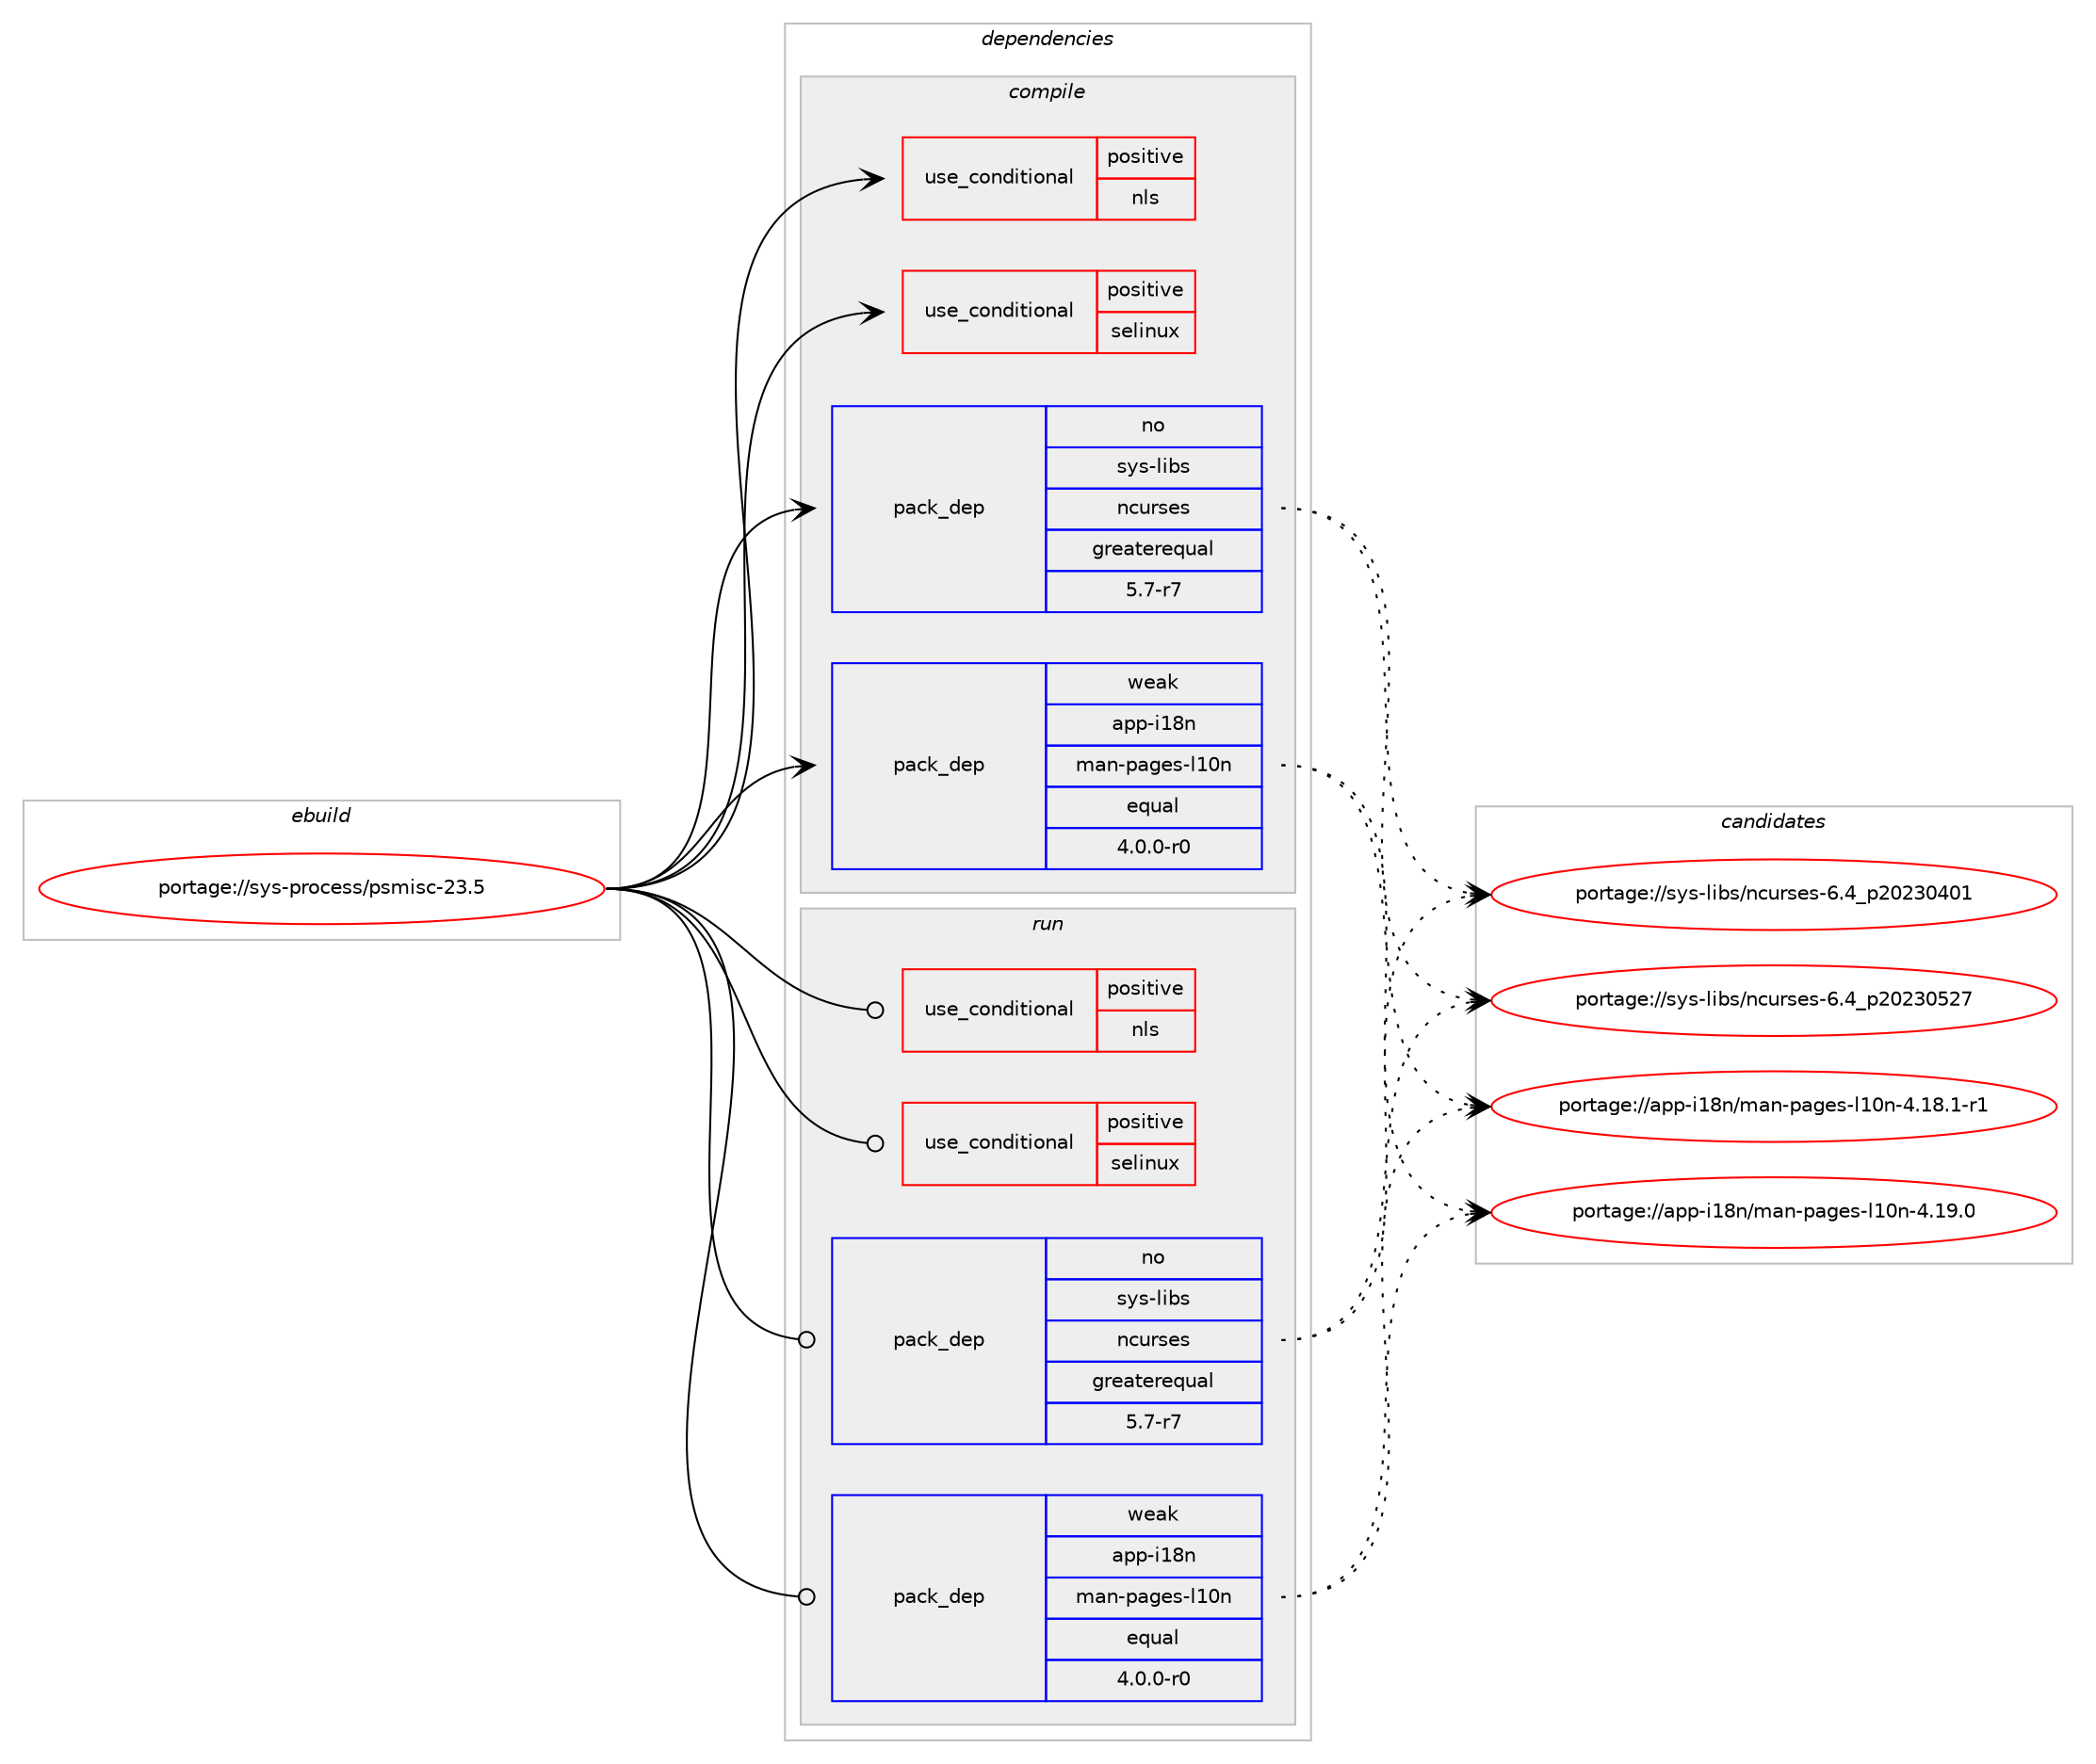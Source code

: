 digraph prolog {

# *************
# Graph options
# *************

newrank=true;
concentrate=true;
compound=true;
graph [rankdir=LR,fontname=Helvetica,fontsize=10,ranksep=1.5];#, ranksep=2.5, nodesep=0.2];
edge  [arrowhead=vee];
node  [fontname=Helvetica,fontsize=10];

# **********
# The ebuild
# **********

subgraph cluster_leftcol {
color=gray;
rank=same;
label=<<i>ebuild</i>>;
id [label="portage://sys-process/psmisc-23.5", color=red, width=4, href="../sys-process/psmisc-23.5.svg"];
}

# ****************
# The dependencies
# ****************

subgraph cluster_midcol {
color=gray;
label=<<i>dependencies</i>>;
subgraph cluster_compile {
fillcolor="#eeeeee";
style=filled;
label=<<i>compile</i>>;
subgraph cond12048 {
dependency17011 [label=<<TABLE BORDER="0" CELLBORDER="1" CELLSPACING="0" CELLPADDING="4"><TR><TD ROWSPAN="3" CELLPADDING="10">use_conditional</TD></TR><TR><TD>positive</TD></TR><TR><TD>nls</TD></TR></TABLE>>, shape=none, color=red];
# *** BEGIN UNKNOWN DEPENDENCY TYPE (TODO) ***
# dependency17011 -> package_dependency(portage://sys-process/psmisc-23.5,install,no,virtual,libintl,none,[,,],[],[])
# *** END UNKNOWN DEPENDENCY TYPE (TODO) ***

}
id:e -> dependency17011:w [weight=20,style="solid",arrowhead="vee"];
subgraph cond12049 {
dependency17012 [label=<<TABLE BORDER="0" CELLBORDER="1" CELLSPACING="0" CELLPADDING="4"><TR><TD ROWSPAN="3" CELLPADDING="10">use_conditional</TD></TR><TR><TD>positive</TD></TR><TR><TD>selinux</TD></TR></TABLE>>, shape=none, color=red];
# *** BEGIN UNKNOWN DEPENDENCY TYPE (TODO) ***
# dependency17012 -> package_dependency(portage://sys-process/psmisc-23.5,install,no,sys-libs,libselinux,none,[,,],[],[])
# *** END UNKNOWN DEPENDENCY TYPE (TODO) ***

}
id:e -> dependency17012:w [weight=20,style="solid",arrowhead="vee"];
subgraph pack4802 {
dependency17013 [label=<<TABLE BORDER="0" CELLBORDER="1" CELLSPACING="0" CELLPADDING="4" WIDTH="220"><TR><TD ROWSPAN="6" CELLPADDING="30">pack_dep</TD></TR><TR><TD WIDTH="110">no</TD></TR><TR><TD>sys-libs</TD></TR><TR><TD>ncurses</TD></TR><TR><TD>greaterequal</TD></TR><TR><TD>5.7-r7</TD></TR></TABLE>>, shape=none, color=blue];
}
id:e -> dependency17013:w [weight=20,style="solid",arrowhead="vee"];
subgraph pack4803 {
dependency17014 [label=<<TABLE BORDER="0" CELLBORDER="1" CELLSPACING="0" CELLPADDING="4" WIDTH="220"><TR><TD ROWSPAN="6" CELLPADDING="30">pack_dep</TD></TR><TR><TD WIDTH="110">weak</TD></TR><TR><TD>app-i18n</TD></TR><TR><TD>man-pages-l10n</TD></TR><TR><TD>equal</TD></TR><TR><TD>4.0.0-r0</TD></TR></TABLE>>, shape=none, color=blue];
}
id:e -> dependency17014:w [weight=20,style="solid",arrowhead="vee"];
}
subgraph cluster_compileandrun {
fillcolor="#eeeeee";
style=filled;
label=<<i>compile and run</i>>;
}
subgraph cluster_run {
fillcolor="#eeeeee";
style=filled;
label=<<i>run</i>>;
subgraph cond12050 {
dependency17015 [label=<<TABLE BORDER="0" CELLBORDER="1" CELLSPACING="0" CELLPADDING="4"><TR><TD ROWSPAN="3" CELLPADDING="10">use_conditional</TD></TR><TR><TD>positive</TD></TR><TR><TD>nls</TD></TR></TABLE>>, shape=none, color=red];
# *** BEGIN UNKNOWN DEPENDENCY TYPE (TODO) ***
# dependency17015 -> package_dependency(portage://sys-process/psmisc-23.5,run,no,virtual,libintl,none,[,,],[],[])
# *** END UNKNOWN DEPENDENCY TYPE (TODO) ***

}
id:e -> dependency17015:w [weight=20,style="solid",arrowhead="odot"];
subgraph cond12051 {
dependency17016 [label=<<TABLE BORDER="0" CELLBORDER="1" CELLSPACING="0" CELLPADDING="4"><TR><TD ROWSPAN="3" CELLPADDING="10">use_conditional</TD></TR><TR><TD>positive</TD></TR><TR><TD>selinux</TD></TR></TABLE>>, shape=none, color=red];
# *** BEGIN UNKNOWN DEPENDENCY TYPE (TODO) ***
# dependency17016 -> package_dependency(portage://sys-process/psmisc-23.5,run,no,sys-libs,libselinux,none,[,,],[],[])
# *** END UNKNOWN DEPENDENCY TYPE (TODO) ***

}
id:e -> dependency17016:w [weight=20,style="solid",arrowhead="odot"];
subgraph pack4804 {
dependency17017 [label=<<TABLE BORDER="0" CELLBORDER="1" CELLSPACING="0" CELLPADDING="4" WIDTH="220"><TR><TD ROWSPAN="6" CELLPADDING="30">pack_dep</TD></TR><TR><TD WIDTH="110">no</TD></TR><TR><TD>sys-libs</TD></TR><TR><TD>ncurses</TD></TR><TR><TD>greaterequal</TD></TR><TR><TD>5.7-r7</TD></TR></TABLE>>, shape=none, color=blue];
}
id:e -> dependency17017:w [weight=20,style="solid",arrowhead="odot"];
subgraph pack4805 {
dependency17018 [label=<<TABLE BORDER="0" CELLBORDER="1" CELLSPACING="0" CELLPADDING="4" WIDTH="220"><TR><TD ROWSPAN="6" CELLPADDING="30">pack_dep</TD></TR><TR><TD WIDTH="110">weak</TD></TR><TR><TD>app-i18n</TD></TR><TR><TD>man-pages-l10n</TD></TR><TR><TD>equal</TD></TR><TR><TD>4.0.0-r0</TD></TR></TABLE>>, shape=none, color=blue];
}
id:e -> dependency17018:w [weight=20,style="solid",arrowhead="odot"];
}
}

# **************
# The candidates
# **************

subgraph cluster_choices {
rank=same;
color=gray;
label=<<i>candidates</i>>;

subgraph choice4802 {
color=black;
nodesep=1;
choice1151211154510810598115471109911711411510111545544652951125048505148524849 [label="portage://sys-libs/ncurses-6.4_p20230401", color=red, width=4,href="../sys-libs/ncurses-6.4_p20230401.svg"];
choice1151211154510810598115471109911711411510111545544652951125048505148535055 [label="portage://sys-libs/ncurses-6.4_p20230527", color=red, width=4,href="../sys-libs/ncurses-6.4_p20230527.svg"];
dependency17013:e -> choice1151211154510810598115471109911711411510111545544652951125048505148524849:w [style=dotted,weight="100"];
dependency17013:e -> choice1151211154510810598115471109911711411510111545544652951125048505148535055:w [style=dotted,weight="100"];
}
subgraph choice4803 {
color=black;
nodesep=1;
choice9711211245105495611047109971104511297103101115451084948110455246495646494511449 [label="portage://app-i18n/man-pages-l10n-4.18.1-r1", color=red, width=4,href="../app-i18n/man-pages-l10n-4.18.1-r1.svg"];
choice971121124510549561104710997110451129710310111545108494811045524649574648 [label="portage://app-i18n/man-pages-l10n-4.19.0", color=red, width=4,href="../app-i18n/man-pages-l10n-4.19.0.svg"];
dependency17014:e -> choice9711211245105495611047109971104511297103101115451084948110455246495646494511449:w [style=dotted,weight="100"];
dependency17014:e -> choice971121124510549561104710997110451129710310111545108494811045524649574648:w [style=dotted,weight="100"];
}
subgraph choice4804 {
color=black;
nodesep=1;
choice1151211154510810598115471109911711411510111545544652951125048505148524849 [label="portage://sys-libs/ncurses-6.4_p20230401", color=red, width=4,href="../sys-libs/ncurses-6.4_p20230401.svg"];
choice1151211154510810598115471109911711411510111545544652951125048505148535055 [label="portage://sys-libs/ncurses-6.4_p20230527", color=red, width=4,href="../sys-libs/ncurses-6.4_p20230527.svg"];
dependency17017:e -> choice1151211154510810598115471109911711411510111545544652951125048505148524849:w [style=dotted,weight="100"];
dependency17017:e -> choice1151211154510810598115471109911711411510111545544652951125048505148535055:w [style=dotted,weight="100"];
}
subgraph choice4805 {
color=black;
nodesep=1;
choice9711211245105495611047109971104511297103101115451084948110455246495646494511449 [label="portage://app-i18n/man-pages-l10n-4.18.1-r1", color=red, width=4,href="../app-i18n/man-pages-l10n-4.18.1-r1.svg"];
choice971121124510549561104710997110451129710310111545108494811045524649574648 [label="portage://app-i18n/man-pages-l10n-4.19.0", color=red, width=4,href="../app-i18n/man-pages-l10n-4.19.0.svg"];
dependency17018:e -> choice9711211245105495611047109971104511297103101115451084948110455246495646494511449:w [style=dotted,weight="100"];
dependency17018:e -> choice971121124510549561104710997110451129710310111545108494811045524649574648:w [style=dotted,weight="100"];
}
}

}
